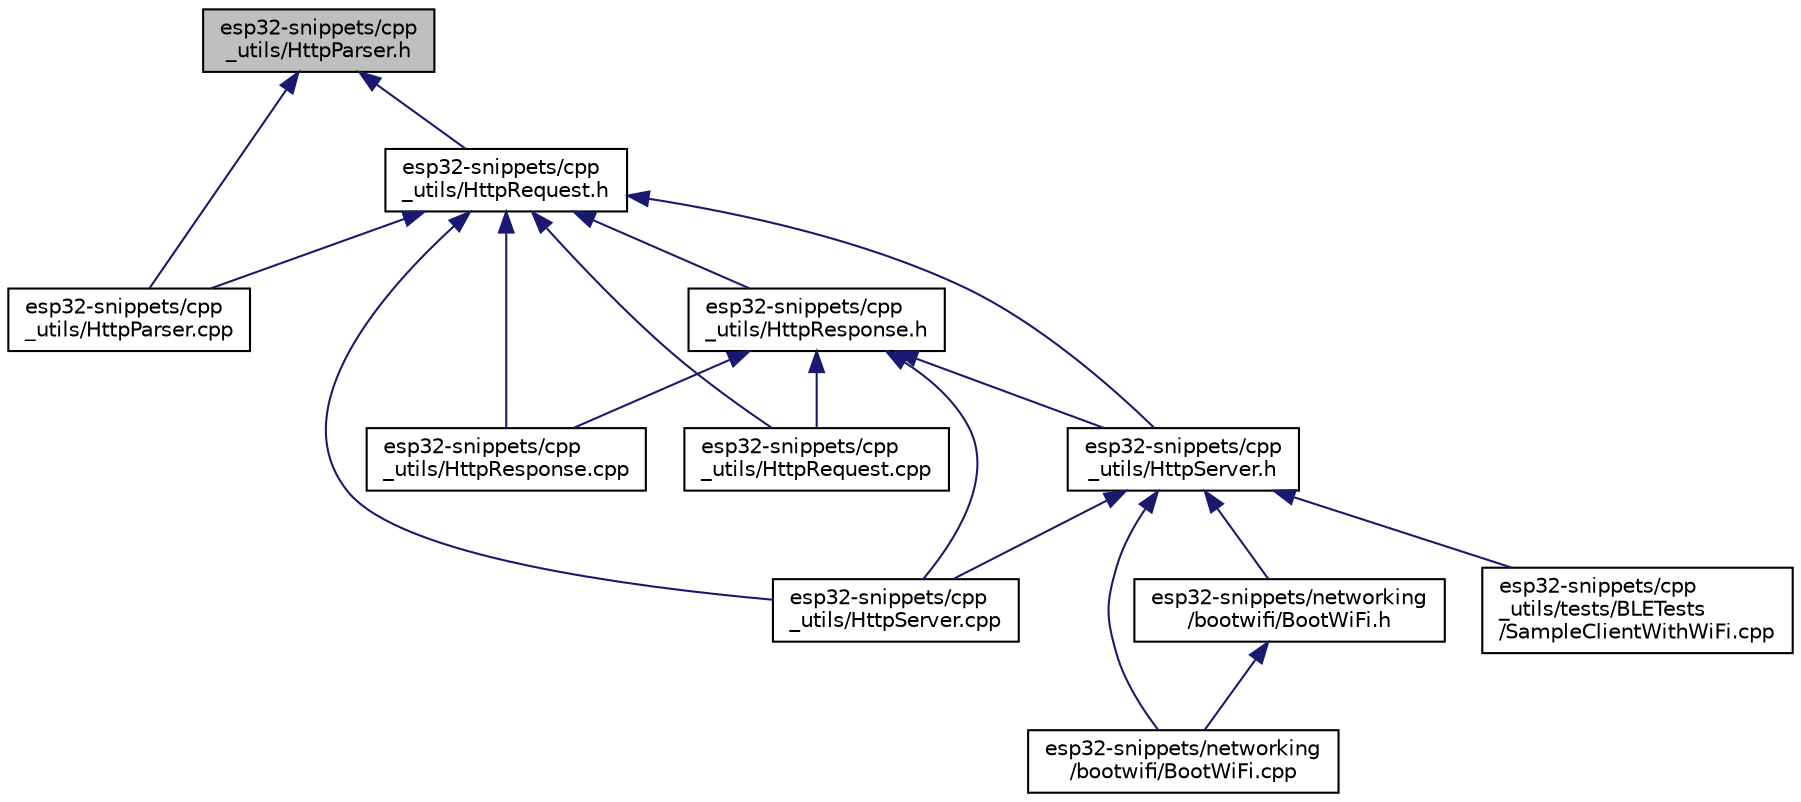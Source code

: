 digraph "esp32-snippets/cpp_utils/HttpParser.h"
{
  edge [fontname="Helvetica",fontsize="10",labelfontname="Helvetica",labelfontsize="10"];
  node [fontname="Helvetica",fontsize="10",shape=record];
  Node19 [label="esp32-snippets/cpp\l_utils/HttpParser.h",height=0.2,width=0.4,color="black", fillcolor="grey75", style="filled", fontcolor="black"];
  Node19 -> Node20 [dir="back",color="midnightblue",fontsize="10",style="solid",fontname="Helvetica"];
  Node20 [label="esp32-snippets/cpp\l_utils/HttpParser.cpp",height=0.2,width=0.4,color="black", fillcolor="white", style="filled",URL="$_http_parser_8cpp.html"];
  Node19 -> Node21 [dir="back",color="midnightblue",fontsize="10",style="solid",fontname="Helvetica"];
  Node21 [label="esp32-snippets/cpp\l_utils/HttpRequest.h",height=0.2,width=0.4,color="black", fillcolor="white", style="filled",URL="$_http_request_8h.html"];
  Node21 -> Node20 [dir="back",color="midnightblue",fontsize="10",style="solid",fontname="Helvetica"];
  Node21 -> Node22 [dir="back",color="midnightblue",fontsize="10",style="solid",fontname="Helvetica"];
  Node22 [label="esp32-snippets/cpp\l_utils/HttpResponse.h",height=0.2,width=0.4,color="black", fillcolor="white", style="filled",URL="$_http_response_8h.html"];
  Node22 -> Node23 [dir="back",color="midnightblue",fontsize="10",style="solid",fontname="Helvetica"];
  Node23 [label="esp32-snippets/cpp\l_utils/HttpRequest.cpp",height=0.2,width=0.4,color="black", fillcolor="white", style="filled",URL="$_http_request_8cpp.html"];
  Node22 -> Node24 [dir="back",color="midnightblue",fontsize="10",style="solid",fontname="Helvetica"];
  Node24 [label="esp32-snippets/cpp\l_utils/HttpResponse.cpp",height=0.2,width=0.4,color="black", fillcolor="white", style="filled",URL="$_http_response_8cpp.html"];
  Node22 -> Node25 [dir="back",color="midnightblue",fontsize="10",style="solid",fontname="Helvetica"];
  Node25 [label="esp32-snippets/cpp\l_utils/HttpServer.h",height=0.2,width=0.4,color="black", fillcolor="white", style="filled",URL="$_http_server_8h.html"];
  Node25 -> Node26 [dir="back",color="midnightblue",fontsize="10",style="solid",fontname="Helvetica"];
  Node26 [label="esp32-snippets/cpp\l_utils/HttpServer.cpp",height=0.2,width=0.4,color="black", fillcolor="white", style="filled",URL="$_http_server_8cpp.html"];
  Node25 -> Node27 [dir="back",color="midnightblue",fontsize="10",style="solid",fontname="Helvetica"];
  Node27 [label="esp32-snippets/cpp\l_utils/tests/BLETests\l/SampleClientWithWiFi.cpp",height=0.2,width=0.4,color="black", fillcolor="white", style="filled",URL="$_sample_client_with_wi_fi_8cpp.html"];
  Node25 -> Node28 [dir="back",color="midnightblue",fontsize="10",style="solid",fontname="Helvetica"];
  Node28 [label="esp32-snippets/networking\l/bootwifi/BootWiFi.cpp",height=0.2,width=0.4,color="black", fillcolor="white", style="filled",URL="$_boot_wi_fi_8cpp.html"];
  Node25 -> Node29 [dir="back",color="midnightblue",fontsize="10",style="solid",fontname="Helvetica"];
  Node29 [label="esp32-snippets/networking\l/bootwifi/BootWiFi.h",height=0.2,width=0.4,color="black", fillcolor="white", style="filled",URL="$_boot_wi_fi_8h.html"];
  Node29 -> Node28 [dir="back",color="midnightblue",fontsize="10",style="solid",fontname="Helvetica"];
  Node22 -> Node26 [dir="back",color="midnightblue",fontsize="10",style="solid",fontname="Helvetica"];
  Node21 -> Node23 [dir="back",color="midnightblue",fontsize="10",style="solid",fontname="Helvetica"];
  Node21 -> Node24 [dir="back",color="midnightblue",fontsize="10",style="solid",fontname="Helvetica"];
  Node21 -> Node25 [dir="back",color="midnightblue",fontsize="10",style="solid",fontname="Helvetica"];
  Node21 -> Node26 [dir="back",color="midnightblue",fontsize="10",style="solid",fontname="Helvetica"];
}
